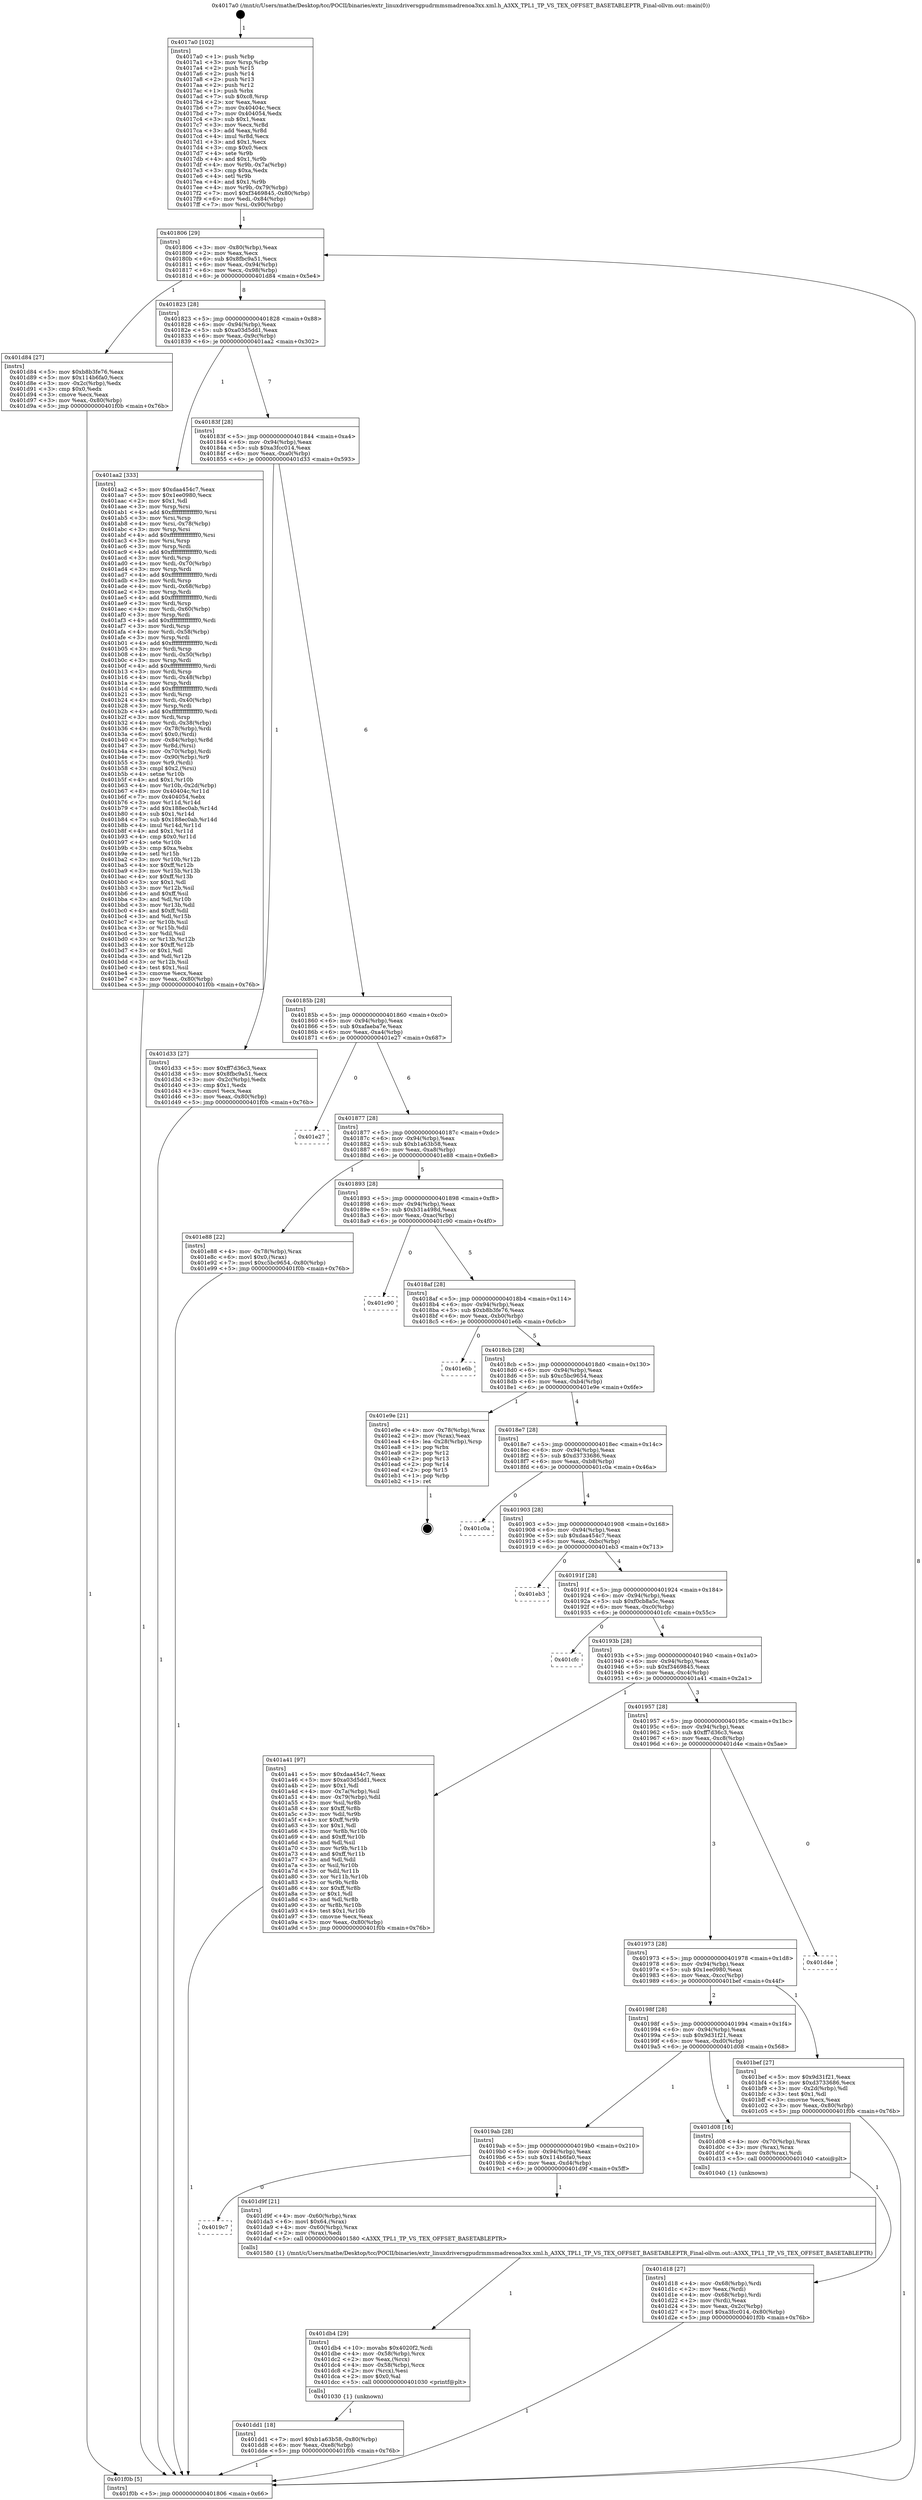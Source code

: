 digraph "0x4017a0" {
  label = "0x4017a0 (/mnt/c/Users/mathe/Desktop/tcc/POCII/binaries/extr_linuxdriversgpudrmmsmadrenoa3xx.xml.h_A3XX_TPL1_TP_VS_TEX_OFFSET_BASETABLEPTR_Final-ollvm.out::main(0))"
  labelloc = "t"
  node[shape=record]

  Entry [label="",width=0.3,height=0.3,shape=circle,fillcolor=black,style=filled]
  "0x401806" [label="{
     0x401806 [29]\l
     | [instrs]\l
     &nbsp;&nbsp;0x401806 \<+3\>: mov -0x80(%rbp),%eax\l
     &nbsp;&nbsp;0x401809 \<+2\>: mov %eax,%ecx\l
     &nbsp;&nbsp;0x40180b \<+6\>: sub $0x8fbc9a51,%ecx\l
     &nbsp;&nbsp;0x401811 \<+6\>: mov %eax,-0x94(%rbp)\l
     &nbsp;&nbsp;0x401817 \<+6\>: mov %ecx,-0x98(%rbp)\l
     &nbsp;&nbsp;0x40181d \<+6\>: je 0000000000401d84 \<main+0x5e4\>\l
  }"]
  "0x401d84" [label="{
     0x401d84 [27]\l
     | [instrs]\l
     &nbsp;&nbsp;0x401d84 \<+5\>: mov $0xb8b3fe76,%eax\l
     &nbsp;&nbsp;0x401d89 \<+5\>: mov $0x114b6fa0,%ecx\l
     &nbsp;&nbsp;0x401d8e \<+3\>: mov -0x2c(%rbp),%edx\l
     &nbsp;&nbsp;0x401d91 \<+3\>: cmp $0x0,%edx\l
     &nbsp;&nbsp;0x401d94 \<+3\>: cmove %ecx,%eax\l
     &nbsp;&nbsp;0x401d97 \<+3\>: mov %eax,-0x80(%rbp)\l
     &nbsp;&nbsp;0x401d9a \<+5\>: jmp 0000000000401f0b \<main+0x76b\>\l
  }"]
  "0x401823" [label="{
     0x401823 [28]\l
     | [instrs]\l
     &nbsp;&nbsp;0x401823 \<+5\>: jmp 0000000000401828 \<main+0x88\>\l
     &nbsp;&nbsp;0x401828 \<+6\>: mov -0x94(%rbp),%eax\l
     &nbsp;&nbsp;0x40182e \<+5\>: sub $0xa03d5dd1,%eax\l
     &nbsp;&nbsp;0x401833 \<+6\>: mov %eax,-0x9c(%rbp)\l
     &nbsp;&nbsp;0x401839 \<+6\>: je 0000000000401aa2 \<main+0x302\>\l
  }"]
  Exit [label="",width=0.3,height=0.3,shape=circle,fillcolor=black,style=filled,peripheries=2]
  "0x401aa2" [label="{
     0x401aa2 [333]\l
     | [instrs]\l
     &nbsp;&nbsp;0x401aa2 \<+5\>: mov $0xdaa454c7,%eax\l
     &nbsp;&nbsp;0x401aa7 \<+5\>: mov $0x1ee0980,%ecx\l
     &nbsp;&nbsp;0x401aac \<+2\>: mov $0x1,%dl\l
     &nbsp;&nbsp;0x401aae \<+3\>: mov %rsp,%rsi\l
     &nbsp;&nbsp;0x401ab1 \<+4\>: add $0xfffffffffffffff0,%rsi\l
     &nbsp;&nbsp;0x401ab5 \<+3\>: mov %rsi,%rsp\l
     &nbsp;&nbsp;0x401ab8 \<+4\>: mov %rsi,-0x78(%rbp)\l
     &nbsp;&nbsp;0x401abc \<+3\>: mov %rsp,%rsi\l
     &nbsp;&nbsp;0x401abf \<+4\>: add $0xfffffffffffffff0,%rsi\l
     &nbsp;&nbsp;0x401ac3 \<+3\>: mov %rsi,%rsp\l
     &nbsp;&nbsp;0x401ac6 \<+3\>: mov %rsp,%rdi\l
     &nbsp;&nbsp;0x401ac9 \<+4\>: add $0xfffffffffffffff0,%rdi\l
     &nbsp;&nbsp;0x401acd \<+3\>: mov %rdi,%rsp\l
     &nbsp;&nbsp;0x401ad0 \<+4\>: mov %rdi,-0x70(%rbp)\l
     &nbsp;&nbsp;0x401ad4 \<+3\>: mov %rsp,%rdi\l
     &nbsp;&nbsp;0x401ad7 \<+4\>: add $0xfffffffffffffff0,%rdi\l
     &nbsp;&nbsp;0x401adb \<+3\>: mov %rdi,%rsp\l
     &nbsp;&nbsp;0x401ade \<+4\>: mov %rdi,-0x68(%rbp)\l
     &nbsp;&nbsp;0x401ae2 \<+3\>: mov %rsp,%rdi\l
     &nbsp;&nbsp;0x401ae5 \<+4\>: add $0xfffffffffffffff0,%rdi\l
     &nbsp;&nbsp;0x401ae9 \<+3\>: mov %rdi,%rsp\l
     &nbsp;&nbsp;0x401aec \<+4\>: mov %rdi,-0x60(%rbp)\l
     &nbsp;&nbsp;0x401af0 \<+3\>: mov %rsp,%rdi\l
     &nbsp;&nbsp;0x401af3 \<+4\>: add $0xfffffffffffffff0,%rdi\l
     &nbsp;&nbsp;0x401af7 \<+3\>: mov %rdi,%rsp\l
     &nbsp;&nbsp;0x401afa \<+4\>: mov %rdi,-0x58(%rbp)\l
     &nbsp;&nbsp;0x401afe \<+3\>: mov %rsp,%rdi\l
     &nbsp;&nbsp;0x401b01 \<+4\>: add $0xfffffffffffffff0,%rdi\l
     &nbsp;&nbsp;0x401b05 \<+3\>: mov %rdi,%rsp\l
     &nbsp;&nbsp;0x401b08 \<+4\>: mov %rdi,-0x50(%rbp)\l
     &nbsp;&nbsp;0x401b0c \<+3\>: mov %rsp,%rdi\l
     &nbsp;&nbsp;0x401b0f \<+4\>: add $0xfffffffffffffff0,%rdi\l
     &nbsp;&nbsp;0x401b13 \<+3\>: mov %rdi,%rsp\l
     &nbsp;&nbsp;0x401b16 \<+4\>: mov %rdi,-0x48(%rbp)\l
     &nbsp;&nbsp;0x401b1a \<+3\>: mov %rsp,%rdi\l
     &nbsp;&nbsp;0x401b1d \<+4\>: add $0xfffffffffffffff0,%rdi\l
     &nbsp;&nbsp;0x401b21 \<+3\>: mov %rdi,%rsp\l
     &nbsp;&nbsp;0x401b24 \<+4\>: mov %rdi,-0x40(%rbp)\l
     &nbsp;&nbsp;0x401b28 \<+3\>: mov %rsp,%rdi\l
     &nbsp;&nbsp;0x401b2b \<+4\>: add $0xfffffffffffffff0,%rdi\l
     &nbsp;&nbsp;0x401b2f \<+3\>: mov %rdi,%rsp\l
     &nbsp;&nbsp;0x401b32 \<+4\>: mov %rdi,-0x38(%rbp)\l
     &nbsp;&nbsp;0x401b36 \<+4\>: mov -0x78(%rbp),%rdi\l
     &nbsp;&nbsp;0x401b3a \<+6\>: movl $0x0,(%rdi)\l
     &nbsp;&nbsp;0x401b40 \<+7\>: mov -0x84(%rbp),%r8d\l
     &nbsp;&nbsp;0x401b47 \<+3\>: mov %r8d,(%rsi)\l
     &nbsp;&nbsp;0x401b4a \<+4\>: mov -0x70(%rbp),%rdi\l
     &nbsp;&nbsp;0x401b4e \<+7\>: mov -0x90(%rbp),%r9\l
     &nbsp;&nbsp;0x401b55 \<+3\>: mov %r9,(%rdi)\l
     &nbsp;&nbsp;0x401b58 \<+3\>: cmpl $0x2,(%rsi)\l
     &nbsp;&nbsp;0x401b5b \<+4\>: setne %r10b\l
     &nbsp;&nbsp;0x401b5f \<+4\>: and $0x1,%r10b\l
     &nbsp;&nbsp;0x401b63 \<+4\>: mov %r10b,-0x2d(%rbp)\l
     &nbsp;&nbsp;0x401b67 \<+8\>: mov 0x40404c,%r11d\l
     &nbsp;&nbsp;0x401b6f \<+7\>: mov 0x404054,%ebx\l
     &nbsp;&nbsp;0x401b76 \<+3\>: mov %r11d,%r14d\l
     &nbsp;&nbsp;0x401b79 \<+7\>: add $0x188ec0ab,%r14d\l
     &nbsp;&nbsp;0x401b80 \<+4\>: sub $0x1,%r14d\l
     &nbsp;&nbsp;0x401b84 \<+7\>: sub $0x188ec0ab,%r14d\l
     &nbsp;&nbsp;0x401b8b \<+4\>: imul %r14d,%r11d\l
     &nbsp;&nbsp;0x401b8f \<+4\>: and $0x1,%r11d\l
     &nbsp;&nbsp;0x401b93 \<+4\>: cmp $0x0,%r11d\l
     &nbsp;&nbsp;0x401b97 \<+4\>: sete %r10b\l
     &nbsp;&nbsp;0x401b9b \<+3\>: cmp $0xa,%ebx\l
     &nbsp;&nbsp;0x401b9e \<+4\>: setl %r15b\l
     &nbsp;&nbsp;0x401ba2 \<+3\>: mov %r10b,%r12b\l
     &nbsp;&nbsp;0x401ba5 \<+4\>: xor $0xff,%r12b\l
     &nbsp;&nbsp;0x401ba9 \<+3\>: mov %r15b,%r13b\l
     &nbsp;&nbsp;0x401bac \<+4\>: xor $0xff,%r13b\l
     &nbsp;&nbsp;0x401bb0 \<+3\>: xor $0x1,%dl\l
     &nbsp;&nbsp;0x401bb3 \<+3\>: mov %r12b,%sil\l
     &nbsp;&nbsp;0x401bb6 \<+4\>: and $0xff,%sil\l
     &nbsp;&nbsp;0x401bba \<+3\>: and %dl,%r10b\l
     &nbsp;&nbsp;0x401bbd \<+3\>: mov %r13b,%dil\l
     &nbsp;&nbsp;0x401bc0 \<+4\>: and $0xff,%dil\l
     &nbsp;&nbsp;0x401bc4 \<+3\>: and %dl,%r15b\l
     &nbsp;&nbsp;0x401bc7 \<+3\>: or %r10b,%sil\l
     &nbsp;&nbsp;0x401bca \<+3\>: or %r15b,%dil\l
     &nbsp;&nbsp;0x401bcd \<+3\>: xor %dil,%sil\l
     &nbsp;&nbsp;0x401bd0 \<+3\>: or %r13b,%r12b\l
     &nbsp;&nbsp;0x401bd3 \<+4\>: xor $0xff,%r12b\l
     &nbsp;&nbsp;0x401bd7 \<+3\>: or $0x1,%dl\l
     &nbsp;&nbsp;0x401bda \<+3\>: and %dl,%r12b\l
     &nbsp;&nbsp;0x401bdd \<+3\>: or %r12b,%sil\l
     &nbsp;&nbsp;0x401be0 \<+4\>: test $0x1,%sil\l
     &nbsp;&nbsp;0x401be4 \<+3\>: cmovne %ecx,%eax\l
     &nbsp;&nbsp;0x401be7 \<+3\>: mov %eax,-0x80(%rbp)\l
     &nbsp;&nbsp;0x401bea \<+5\>: jmp 0000000000401f0b \<main+0x76b\>\l
  }"]
  "0x40183f" [label="{
     0x40183f [28]\l
     | [instrs]\l
     &nbsp;&nbsp;0x40183f \<+5\>: jmp 0000000000401844 \<main+0xa4\>\l
     &nbsp;&nbsp;0x401844 \<+6\>: mov -0x94(%rbp),%eax\l
     &nbsp;&nbsp;0x40184a \<+5\>: sub $0xa3fcc014,%eax\l
     &nbsp;&nbsp;0x40184f \<+6\>: mov %eax,-0xa0(%rbp)\l
     &nbsp;&nbsp;0x401855 \<+6\>: je 0000000000401d33 \<main+0x593\>\l
  }"]
  "0x401dd1" [label="{
     0x401dd1 [18]\l
     | [instrs]\l
     &nbsp;&nbsp;0x401dd1 \<+7\>: movl $0xb1a63b58,-0x80(%rbp)\l
     &nbsp;&nbsp;0x401dd8 \<+6\>: mov %eax,-0xe8(%rbp)\l
     &nbsp;&nbsp;0x401dde \<+5\>: jmp 0000000000401f0b \<main+0x76b\>\l
  }"]
  "0x401d33" [label="{
     0x401d33 [27]\l
     | [instrs]\l
     &nbsp;&nbsp;0x401d33 \<+5\>: mov $0xff7d36c3,%eax\l
     &nbsp;&nbsp;0x401d38 \<+5\>: mov $0x8fbc9a51,%ecx\l
     &nbsp;&nbsp;0x401d3d \<+3\>: mov -0x2c(%rbp),%edx\l
     &nbsp;&nbsp;0x401d40 \<+3\>: cmp $0x1,%edx\l
     &nbsp;&nbsp;0x401d43 \<+3\>: cmovl %ecx,%eax\l
     &nbsp;&nbsp;0x401d46 \<+3\>: mov %eax,-0x80(%rbp)\l
     &nbsp;&nbsp;0x401d49 \<+5\>: jmp 0000000000401f0b \<main+0x76b\>\l
  }"]
  "0x40185b" [label="{
     0x40185b [28]\l
     | [instrs]\l
     &nbsp;&nbsp;0x40185b \<+5\>: jmp 0000000000401860 \<main+0xc0\>\l
     &nbsp;&nbsp;0x401860 \<+6\>: mov -0x94(%rbp),%eax\l
     &nbsp;&nbsp;0x401866 \<+5\>: sub $0xafaeba7e,%eax\l
     &nbsp;&nbsp;0x40186b \<+6\>: mov %eax,-0xa4(%rbp)\l
     &nbsp;&nbsp;0x401871 \<+6\>: je 0000000000401e27 \<main+0x687\>\l
  }"]
  "0x401db4" [label="{
     0x401db4 [29]\l
     | [instrs]\l
     &nbsp;&nbsp;0x401db4 \<+10\>: movabs $0x4020f2,%rdi\l
     &nbsp;&nbsp;0x401dbe \<+4\>: mov -0x58(%rbp),%rcx\l
     &nbsp;&nbsp;0x401dc2 \<+2\>: mov %eax,(%rcx)\l
     &nbsp;&nbsp;0x401dc4 \<+4\>: mov -0x58(%rbp),%rcx\l
     &nbsp;&nbsp;0x401dc8 \<+2\>: mov (%rcx),%esi\l
     &nbsp;&nbsp;0x401dca \<+2\>: mov $0x0,%al\l
     &nbsp;&nbsp;0x401dcc \<+5\>: call 0000000000401030 \<printf@plt\>\l
     | [calls]\l
     &nbsp;&nbsp;0x401030 \{1\} (unknown)\l
  }"]
  "0x401e27" [label="{
     0x401e27\l
  }", style=dashed]
  "0x401877" [label="{
     0x401877 [28]\l
     | [instrs]\l
     &nbsp;&nbsp;0x401877 \<+5\>: jmp 000000000040187c \<main+0xdc\>\l
     &nbsp;&nbsp;0x40187c \<+6\>: mov -0x94(%rbp),%eax\l
     &nbsp;&nbsp;0x401882 \<+5\>: sub $0xb1a63b58,%eax\l
     &nbsp;&nbsp;0x401887 \<+6\>: mov %eax,-0xa8(%rbp)\l
     &nbsp;&nbsp;0x40188d \<+6\>: je 0000000000401e88 \<main+0x6e8\>\l
  }"]
  "0x4019c7" [label="{
     0x4019c7\l
  }", style=dashed]
  "0x401e88" [label="{
     0x401e88 [22]\l
     | [instrs]\l
     &nbsp;&nbsp;0x401e88 \<+4\>: mov -0x78(%rbp),%rax\l
     &nbsp;&nbsp;0x401e8c \<+6\>: movl $0x0,(%rax)\l
     &nbsp;&nbsp;0x401e92 \<+7\>: movl $0xc5bc9654,-0x80(%rbp)\l
     &nbsp;&nbsp;0x401e99 \<+5\>: jmp 0000000000401f0b \<main+0x76b\>\l
  }"]
  "0x401893" [label="{
     0x401893 [28]\l
     | [instrs]\l
     &nbsp;&nbsp;0x401893 \<+5\>: jmp 0000000000401898 \<main+0xf8\>\l
     &nbsp;&nbsp;0x401898 \<+6\>: mov -0x94(%rbp),%eax\l
     &nbsp;&nbsp;0x40189e \<+5\>: sub $0xb31a498d,%eax\l
     &nbsp;&nbsp;0x4018a3 \<+6\>: mov %eax,-0xac(%rbp)\l
     &nbsp;&nbsp;0x4018a9 \<+6\>: je 0000000000401c90 \<main+0x4f0\>\l
  }"]
  "0x401d9f" [label="{
     0x401d9f [21]\l
     | [instrs]\l
     &nbsp;&nbsp;0x401d9f \<+4\>: mov -0x60(%rbp),%rax\l
     &nbsp;&nbsp;0x401da3 \<+6\>: movl $0x64,(%rax)\l
     &nbsp;&nbsp;0x401da9 \<+4\>: mov -0x60(%rbp),%rax\l
     &nbsp;&nbsp;0x401dad \<+2\>: mov (%rax),%edi\l
     &nbsp;&nbsp;0x401daf \<+5\>: call 0000000000401580 \<A3XX_TPL1_TP_VS_TEX_OFFSET_BASETABLEPTR\>\l
     | [calls]\l
     &nbsp;&nbsp;0x401580 \{1\} (/mnt/c/Users/mathe/Desktop/tcc/POCII/binaries/extr_linuxdriversgpudrmmsmadrenoa3xx.xml.h_A3XX_TPL1_TP_VS_TEX_OFFSET_BASETABLEPTR_Final-ollvm.out::A3XX_TPL1_TP_VS_TEX_OFFSET_BASETABLEPTR)\l
  }"]
  "0x401c90" [label="{
     0x401c90\l
  }", style=dashed]
  "0x4018af" [label="{
     0x4018af [28]\l
     | [instrs]\l
     &nbsp;&nbsp;0x4018af \<+5\>: jmp 00000000004018b4 \<main+0x114\>\l
     &nbsp;&nbsp;0x4018b4 \<+6\>: mov -0x94(%rbp),%eax\l
     &nbsp;&nbsp;0x4018ba \<+5\>: sub $0xb8b3fe76,%eax\l
     &nbsp;&nbsp;0x4018bf \<+6\>: mov %eax,-0xb0(%rbp)\l
     &nbsp;&nbsp;0x4018c5 \<+6\>: je 0000000000401e6b \<main+0x6cb\>\l
  }"]
  "0x401d18" [label="{
     0x401d18 [27]\l
     | [instrs]\l
     &nbsp;&nbsp;0x401d18 \<+4\>: mov -0x68(%rbp),%rdi\l
     &nbsp;&nbsp;0x401d1c \<+2\>: mov %eax,(%rdi)\l
     &nbsp;&nbsp;0x401d1e \<+4\>: mov -0x68(%rbp),%rdi\l
     &nbsp;&nbsp;0x401d22 \<+2\>: mov (%rdi),%eax\l
     &nbsp;&nbsp;0x401d24 \<+3\>: mov %eax,-0x2c(%rbp)\l
     &nbsp;&nbsp;0x401d27 \<+7\>: movl $0xa3fcc014,-0x80(%rbp)\l
     &nbsp;&nbsp;0x401d2e \<+5\>: jmp 0000000000401f0b \<main+0x76b\>\l
  }"]
  "0x401e6b" [label="{
     0x401e6b\l
  }", style=dashed]
  "0x4018cb" [label="{
     0x4018cb [28]\l
     | [instrs]\l
     &nbsp;&nbsp;0x4018cb \<+5\>: jmp 00000000004018d0 \<main+0x130\>\l
     &nbsp;&nbsp;0x4018d0 \<+6\>: mov -0x94(%rbp),%eax\l
     &nbsp;&nbsp;0x4018d6 \<+5\>: sub $0xc5bc9654,%eax\l
     &nbsp;&nbsp;0x4018db \<+6\>: mov %eax,-0xb4(%rbp)\l
     &nbsp;&nbsp;0x4018e1 \<+6\>: je 0000000000401e9e \<main+0x6fe\>\l
  }"]
  "0x4019ab" [label="{
     0x4019ab [28]\l
     | [instrs]\l
     &nbsp;&nbsp;0x4019ab \<+5\>: jmp 00000000004019b0 \<main+0x210\>\l
     &nbsp;&nbsp;0x4019b0 \<+6\>: mov -0x94(%rbp),%eax\l
     &nbsp;&nbsp;0x4019b6 \<+5\>: sub $0x114b6fa0,%eax\l
     &nbsp;&nbsp;0x4019bb \<+6\>: mov %eax,-0xd4(%rbp)\l
     &nbsp;&nbsp;0x4019c1 \<+6\>: je 0000000000401d9f \<main+0x5ff\>\l
  }"]
  "0x401e9e" [label="{
     0x401e9e [21]\l
     | [instrs]\l
     &nbsp;&nbsp;0x401e9e \<+4\>: mov -0x78(%rbp),%rax\l
     &nbsp;&nbsp;0x401ea2 \<+2\>: mov (%rax),%eax\l
     &nbsp;&nbsp;0x401ea4 \<+4\>: lea -0x28(%rbp),%rsp\l
     &nbsp;&nbsp;0x401ea8 \<+1\>: pop %rbx\l
     &nbsp;&nbsp;0x401ea9 \<+2\>: pop %r12\l
     &nbsp;&nbsp;0x401eab \<+2\>: pop %r13\l
     &nbsp;&nbsp;0x401ead \<+2\>: pop %r14\l
     &nbsp;&nbsp;0x401eaf \<+2\>: pop %r15\l
     &nbsp;&nbsp;0x401eb1 \<+1\>: pop %rbp\l
     &nbsp;&nbsp;0x401eb2 \<+1\>: ret\l
  }"]
  "0x4018e7" [label="{
     0x4018e7 [28]\l
     | [instrs]\l
     &nbsp;&nbsp;0x4018e7 \<+5\>: jmp 00000000004018ec \<main+0x14c\>\l
     &nbsp;&nbsp;0x4018ec \<+6\>: mov -0x94(%rbp),%eax\l
     &nbsp;&nbsp;0x4018f2 \<+5\>: sub $0xd3733686,%eax\l
     &nbsp;&nbsp;0x4018f7 \<+6\>: mov %eax,-0xb8(%rbp)\l
     &nbsp;&nbsp;0x4018fd \<+6\>: je 0000000000401c0a \<main+0x46a\>\l
  }"]
  "0x401d08" [label="{
     0x401d08 [16]\l
     | [instrs]\l
     &nbsp;&nbsp;0x401d08 \<+4\>: mov -0x70(%rbp),%rax\l
     &nbsp;&nbsp;0x401d0c \<+3\>: mov (%rax),%rax\l
     &nbsp;&nbsp;0x401d0f \<+4\>: mov 0x8(%rax),%rdi\l
     &nbsp;&nbsp;0x401d13 \<+5\>: call 0000000000401040 \<atoi@plt\>\l
     | [calls]\l
     &nbsp;&nbsp;0x401040 \{1\} (unknown)\l
  }"]
  "0x401c0a" [label="{
     0x401c0a\l
  }", style=dashed]
  "0x401903" [label="{
     0x401903 [28]\l
     | [instrs]\l
     &nbsp;&nbsp;0x401903 \<+5\>: jmp 0000000000401908 \<main+0x168\>\l
     &nbsp;&nbsp;0x401908 \<+6\>: mov -0x94(%rbp),%eax\l
     &nbsp;&nbsp;0x40190e \<+5\>: sub $0xdaa454c7,%eax\l
     &nbsp;&nbsp;0x401913 \<+6\>: mov %eax,-0xbc(%rbp)\l
     &nbsp;&nbsp;0x401919 \<+6\>: je 0000000000401eb3 \<main+0x713\>\l
  }"]
  "0x40198f" [label="{
     0x40198f [28]\l
     | [instrs]\l
     &nbsp;&nbsp;0x40198f \<+5\>: jmp 0000000000401994 \<main+0x1f4\>\l
     &nbsp;&nbsp;0x401994 \<+6\>: mov -0x94(%rbp),%eax\l
     &nbsp;&nbsp;0x40199a \<+5\>: sub $0x9d31f21,%eax\l
     &nbsp;&nbsp;0x40199f \<+6\>: mov %eax,-0xd0(%rbp)\l
     &nbsp;&nbsp;0x4019a5 \<+6\>: je 0000000000401d08 \<main+0x568\>\l
  }"]
  "0x401eb3" [label="{
     0x401eb3\l
  }", style=dashed]
  "0x40191f" [label="{
     0x40191f [28]\l
     | [instrs]\l
     &nbsp;&nbsp;0x40191f \<+5\>: jmp 0000000000401924 \<main+0x184\>\l
     &nbsp;&nbsp;0x401924 \<+6\>: mov -0x94(%rbp),%eax\l
     &nbsp;&nbsp;0x40192a \<+5\>: sub $0xf0cb8a5c,%eax\l
     &nbsp;&nbsp;0x40192f \<+6\>: mov %eax,-0xc0(%rbp)\l
     &nbsp;&nbsp;0x401935 \<+6\>: je 0000000000401cfc \<main+0x55c\>\l
  }"]
  "0x401bef" [label="{
     0x401bef [27]\l
     | [instrs]\l
     &nbsp;&nbsp;0x401bef \<+5\>: mov $0x9d31f21,%eax\l
     &nbsp;&nbsp;0x401bf4 \<+5\>: mov $0xd3733686,%ecx\l
     &nbsp;&nbsp;0x401bf9 \<+3\>: mov -0x2d(%rbp),%dl\l
     &nbsp;&nbsp;0x401bfc \<+3\>: test $0x1,%dl\l
     &nbsp;&nbsp;0x401bff \<+3\>: cmovne %ecx,%eax\l
     &nbsp;&nbsp;0x401c02 \<+3\>: mov %eax,-0x80(%rbp)\l
     &nbsp;&nbsp;0x401c05 \<+5\>: jmp 0000000000401f0b \<main+0x76b\>\l
  }"]
  "0x401cfc" [label="{
     0x401cfc\l
  }", style=dashed]
  "0x40193b" [label="{
     0x40193b [28]\l
     | [instrs]\l
     &nbsp;&nbsp;0x40193b \<+5\>: jmp 0000000000401940 \<main+0x1a0\>\l
     &nbsp;&nbsp;0x401940 \<+6\>: mov -0x94(%rbp),%eax\l
     &nbsp;&nbsp;0x401946 \<+5\>: sub $0xf3469845,%eax\l
     &nbsp;&nbsp;0x40194b \<+6\>: mov %eax,-0xc4(%rbp)\l
     &nbsp;&nbsp;0x401951 \<+6\>: je 0000000000401a41 \<main+0x2a1\>\l
  }"]
  "0x401973" [label="{
     0x401973 [28]\l
     | [instrs]\l
     &nbsp;&nbsp;0x401973 \<+5\>: jmp 0000000000401978 \<main+0x1d8\>\l
     &nbsp;&nbsp;0x401978 \<+6\>: mov -0x94(%rbp),%eax\l
     &nbsp;&nbsp;0x40197e \<+5\>: sub $0x1ee0980,%eax\l
     &nbsp;&nbsp;0x401983 \<+6\>: mov %eax,-0xcc(%rbp)\l
     &nbsp;&nbsp;0x401989 \<+6\>: je 0000000000401bef \<main+0x44f\>\l
  }"]
  "0x401a41" [label="{
     0x401a41 [97]\l
     | [instrs]\l
     &nbsp;&nbsp;0x401a41 \<+5\>: mov $0xdaa454c7,%eax\l
     &nbsp;&nbsp;0x401a46 \<+5\>: mov $0xa03d5dd1,%ecx\l
     &nbsp;&nbsp;0x401a4b \<+2\>: mov $0x1,%dl\l
     &nbsp;&nbsp;0x401a4d \<+4\>: mov -0x7a(%rbp),%sil\l
     &nbsp;&nbsp;0x401a51 \<+4\>: mov -0x79(%rbp),%dil\l
     &nbsp;&nbsp;0x401a55 \<+3\>: mov %sil,%r8b\l
     &nbsp;&nbsp;0x401a58 \<+4\>: xor $0xff,%r8b\l
     &nbsp;&nbsp;0x401a5c \<+3\>: mov %dil,%r9b\l
     &nbsp;&nbsp;0x401a5f \<+4\>: xor $0xff,%r9b\l
     &nbsp;&nbsp;0x401a63 \<+3\>: xor $0x1,%dl\l
     &nbsp;&nbsp;0x401a66 \<+3\>: mov %r8b,%r10b\l
     &nbsp;&nbsp;0x401a69 \<+4\>: and $0xff,%r10b\l
     &nbsp;&nbsp;0x401a6d \<+3\>: and %dl,%sil\l
     &nbsp;&nbsp;0x401a70 \<+3\>: mov %r9b,%r11b\l
     &nbsp;&nbsp;0x401a73 \<+4\>: and $0xff,%r11b\l
     &nbsp;&nbsp;0x401a77 \<+3\>: and %dl,%dil\l
     &nbsp;&nbsp;0x401a7a \<+3\>: or %sil,%r10b\l
     &nbsp;&nbsp;0x401a7d \<+3\>: or %dil,%r11b\l
     &nbsp;&nbsp;0x401a80 \<+3\>: xor %r11b,%r10b\l
     &nbsp;&nbsp;0x401a83 \<+3\>: or %r9b,%r8b\l
     &nbsp;&nbsp;0x401a86 \<+4\>: xor $0xff,%r8b\l
     &nbsp;&nbsp;0x401a8a \<+3\>: or $0x1,%dl\l
     &nbsp;&nbsp;0x401a8d \<+3\>: and %dl,%r8b\l
     &nbsp;&nbsp;0x401a90 \<+3\>: or %r8b,%r10b\l
     &nbsp;&nbsp;0x401a93 \<+4\>: test $0x1,%r10b\l
     &nbsp;&nbsp;0x401a97 \<+3\>: cmovne %ecx,%eax\l
     &nbsp;&nbsp;0x401a9a \<+3\>: mov %eax,-0x80(%rbp)\l
     &nbsp;&nbsp;0x401a9d \<+5\>: jmp 0000000000401f0b \<main+0x76b\>\l
  }"]
  "0x401957" [label="{
     0x401957 [28]\l
     | [instrs]\l
     &nbsp;&nbsp;0x401957 \<+5\>: jmp 000000000040195c \<main+0x1bc\>\l
     &nbsp;&nbsp;0x40195c \<+6\>: mov -0x94(%rbp),%eax\l
     &nbsp;&nbsp;0x401962 \<+5\>: sub $0xff7d36c3,%eax\l
     &nbsp;&nbsp;0x401967 \<+6\>: mov %eax,-0xc8(%rbp)\l
     &nbsp;&nbsp;0x40196d \<+6\>: je 0000000000401d4e \<main+0x5ae\>\l
  }"]
  "0x401f0b" [label="{
     0x401f0b [5]\l
     | [instrs]\l
     &nbsp;&nbsp;0x401f0b \<+5\>: jmp 0000000000401806 \<main+0x66\>\l
  }"]
  "0x4017a0" [label="{
     0x4017a0 [102]\l
     | [instrs]\l
     &nbsp;&nbsp;0x4017a0 \<+1\>: push %rbp\l
     &nbsp;&nbsp;0x4017a1 \<+3\>: mov %rsp,%rbp\l
     &nbsp;&nbsp;0x4017a4 \<+2\>: push %r15\l
     &nbsp;&nbsp;0x4017a6 \<+2\>: push %r14\l
     &nbsp;&nbsp;0x4017a8 \<+2\>: push %r13\l
     &nbsp;&nbsp;0x4017aa \<+2\>: push %r12\l
     &nbsp;&nbsp;0x4017ac \<+1\>: push %rbx\l
     &nbsp;&nbsp;0x4017ad \<+7\>: sub $0xc8,%rsp\l
     &nbsp;&nbsp;0x4017b4 \<+2\>: xor %eax,%eax\l
     &nbsp;&nbsp;0x4017b6 \<+7\>: mov 0x40404c,%ecx\l
     &nbsp;&nbsp;0x4017bd \<+7\>: mov 0x404054,%edx\l
     &nbsp;&nbsp;0x4017c4 \<+3\>: sub $0x1,%eax\l
     &nbsp;&nbsp;0x4017c7 \<+3\>: mov %ecx,%r8d\l
     &nbsp;&nbsp;0x4017ca \<+3\>: add %eax,%r8d\l
     &nbsp;&nbsp;0x4017cd \<+4\>: imul %r8d,%ecx\l
     &nbsp;&nbsp;0x4017d1 \<+3\>: and $0x1,%ecx\l
     &nbsp;&nbsp;0x4017d4 \<+3\>: cmp $0x0,%ecx\l
     &nbsp;&nbsp;0x4017d7 \<+4\>: sete %r9b\l
     &nbsp;&nbsp;0x4017db \<+4\>: and $0x1,%r9b\l
     &nbsp;&nbsp;0x4017df \<+4\>: mov %r9b,-0x7a(%rbp)\l
     &nbsp;&nbsp;0x4017e3 \<+3\>: cmp $0xa,%edx\l
     &nbsp;&nbsp;0x4017e6 \<+4\>: setl %r9b\l
     &nbsp;&nbsp;0x4017ea \<+4\>: and $0x1,%r9b\l
     &nbsp;&nbsp;0x4017ee \<+4\>: mov %r9b,-0x79(%rbp)\l
     &nbsp;&nbsp;0x4017f2 \<+7\>: movl $0xf3469845,-0x80(%rbp)\l
     &nbsp;&nbsp;0x4017f9 \<+6\>: mov %edi,-0x84(%rbp)\l
     &nbsp;&nbsp;0x4017ff \<+7\>: mov %rsi,-0x90(%rbp)\l
  }"]
  "0x401d4e" [label="{
     0x401d4e\l
  }", style=dashed]
  Entry -> "0x4017a0" [label=" 1"]
  "0x401806" -> "0x401d84" [label=" 1"]
  "0x401806" -> "0x401823" [label=" 8"]
  "0x401e9e" -> Exit [label=" 1"]
  "0x401823" -> "0x401aa2" [label=" 1"]
  "0x401823" -> "0x40183f" [label=" 7"]
  "0x401e88" -> "0x401f0b" [label=" 1"]
  "0x40183f" -> "0x401d33" [label=" 1"]
  "0x40183f" -> "0x40185b" [label=" 6"]
  "0x401dd1" -> "0x401f0b" [label=" 1"]
  "0x40185b" -> "0x401e27" [label=" 0"]
  "0x40185b" -> "0x401877" [label=" 6"]
  "0x401db4" -> "0x401dd1" [label=" 1"]
  "0x401877" -> "0x401e88" [label=" 1"]
  "0x401877" -> "0x401893" [label=" 5"]
  "0x401d9f" -> "0x401db4" [label=" 1"]
  "0x401893" -> "0x401c90" [label=" 0"]
  "0x401893" -> "0x4018af" [label=" 5"]
  "0x4019ab" -> "0x4019c7" [label=" 0"]
  "0x4018af" -> "0x401e6b" [label=" 0"]
  "0x4018af" -> "0x4018cb" [label=" 5"]
  "0x4019ab" -> "0x401d9f" [label=" 1"]
  "0x4018cb" -> "0x401e9e" [label=" 1"]
  "0x4018cb" -> "0x4018e7" [label=" 4"]
  "0x401d84" -> "0x401f0b" [label=" 1"]
  "0x4018e7" -> "0x401c0a" [label=" 0"]
  "0x4018e7" -> "0x401903" [label=" 4"]
  "0x401d33" -> "0x401f0b" [label=" 1"]
  "0x401903" -> "0x401eb3" [label=" 0"]
  "0x401903" -> "0x40191f" [label=" 4"]
  "0x401d08" -> "0x401d18" [label=" 1"]
  "0x40191f" -> "0x401cfc" [label=" 0"]
  "0x40191f" -> "0x40193b" [label=" 4"]
  "0x40198f" -> "0x4019ab" [label=" 1"]
  "0x40193b" -> "0x401a41" [label=" 1"]
  "0x40193b" -> "0x401957" [label=" 3"]
  "0x401a41" -> "0x401f0b" [label=" 1"]
  "0x4017a0" -> "0x401806" [label=" 1"]
  "0x401f0b" -> "0x401806" [label=" 8"]
  "0x401d18" -> "0x401f0b" [label=" 1"]
  "0x401aa2" -> "0x401f0b" [label=" 1"]
  "0x401bef" -> "0x401f0b" [label=" 1"]
  "0x401957" -> "0x401d4e" [label=" 0"]
  "0x401957" -> "0x401973" [label=" 3"]
  "0x40198f" -> "0x401d08" [label=" 1"]
  "0x401973" -> "0x401bef" [label=" 1"]
  "0x401973" -> "0x40198f" [label=" 2"]
}

